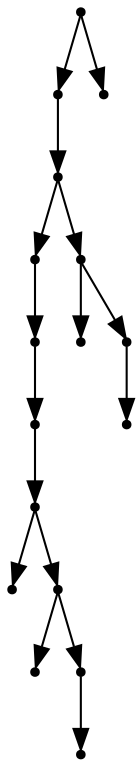 digraph {
  16 [shape=point];
  14 [shape=point];
  13 [shape=point];
  8 [shape=point];
  7 [shape=point];
  6 [shape=point];
  5 [shape=point];
  0 [shape=point];
  4 [shape=point];
  1 [shape=point];
  3 [shape=point];
  2 [shape=point];
  12 [shape=point];
  9 [shape=point];
  11 [shape=point];
  10 [shape=point];
  15 [shape=point];
16 -> 14;
14 -> 13;
13 -> 8;
8 -> 7;
7 -> 6;
6 -> 5;
5 -> 0;
5 -> 4;
4 -> 1;
4 -> 3;
3 -> 2;
13 -> 12;
12 -> 9;
12 -> 11;
11 -> 10;
16 -> 15;
}
